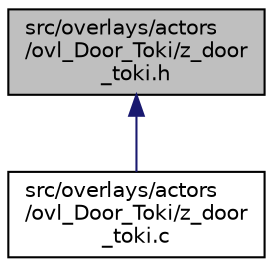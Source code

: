 digraph "src/overlays/actors/ovl_Door_Toki/z_door_toki.h"
{
 // LATEX_PDF_SIZE
  edge [fontname="Helvetica",fontsize="10",labelfontname="Helvetica",labelfontsize="10"];
  node [fontname="Helvetica",fontsize="10",shape=record];
  Node1 [label="src/overlays/actors\l/ovl_Door_Toki/z_door\l_toki.h",height=0.2,width=0.4,color="black", fillcolor="grey75", style="filled", fontcolor="black",tooltip=" "];
  Node1 -> Node2 [dir="back",color="midnightblue",fontsize="10",style="solid",fontname="Helvetica"];
  Node2 [label="src/overlays/actors\l/ovl_Door_Toki/z_door\l_toki.c",height=0.2,width=0.4,color="black", fillcolor="white", style="filled",URL="$de/dbe/z__door__toki_8c.html",tooltip=" "];
}

